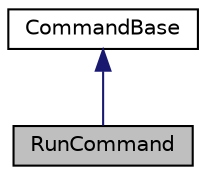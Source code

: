 digraph "RunCommand"
{
 // LATEX_PDF_SIZE
  edge [fontname="Helvetica",fontsize="10",labelfontname="Helvetica",labelfontsize="10"];
  node [fontname="Helvetica",fontsize="10",shape=record];
  Node1 [label="RunCommand",height=0.2,width=0.4,color="black", fillcolor="grey75", style="filled", fontcolor="black",tooltip="COmando para ejecutar el proyecto de Next."];
  Node2 -> Node1 [dir="back",color="midnightblue",fontsize="10",style="solid"];
  Node2 [label="CommandBase",height=0.2,width=0.4,color="black", fillcolor="white", style="filled",URL="$class_command_base.html",tooltip="Es la Clase de la que heredantodos los Comandos de Next."];
}
